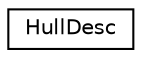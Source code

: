 digraph "Graphical Class Hierarchy"
{
  edge [fontname="Helvetica",fontsize="10",labelfontname="Helvetica",labelfontsize="10"];
  node [fontname="Helvetica",fontsize="10",shape=record];
  rankdir="LR";
  Node1 [label="HullDesc",height=0.2,width=0.4,color="black", fillcolor="white", style="filled",URL="$class_hull_desc.html"];
}
